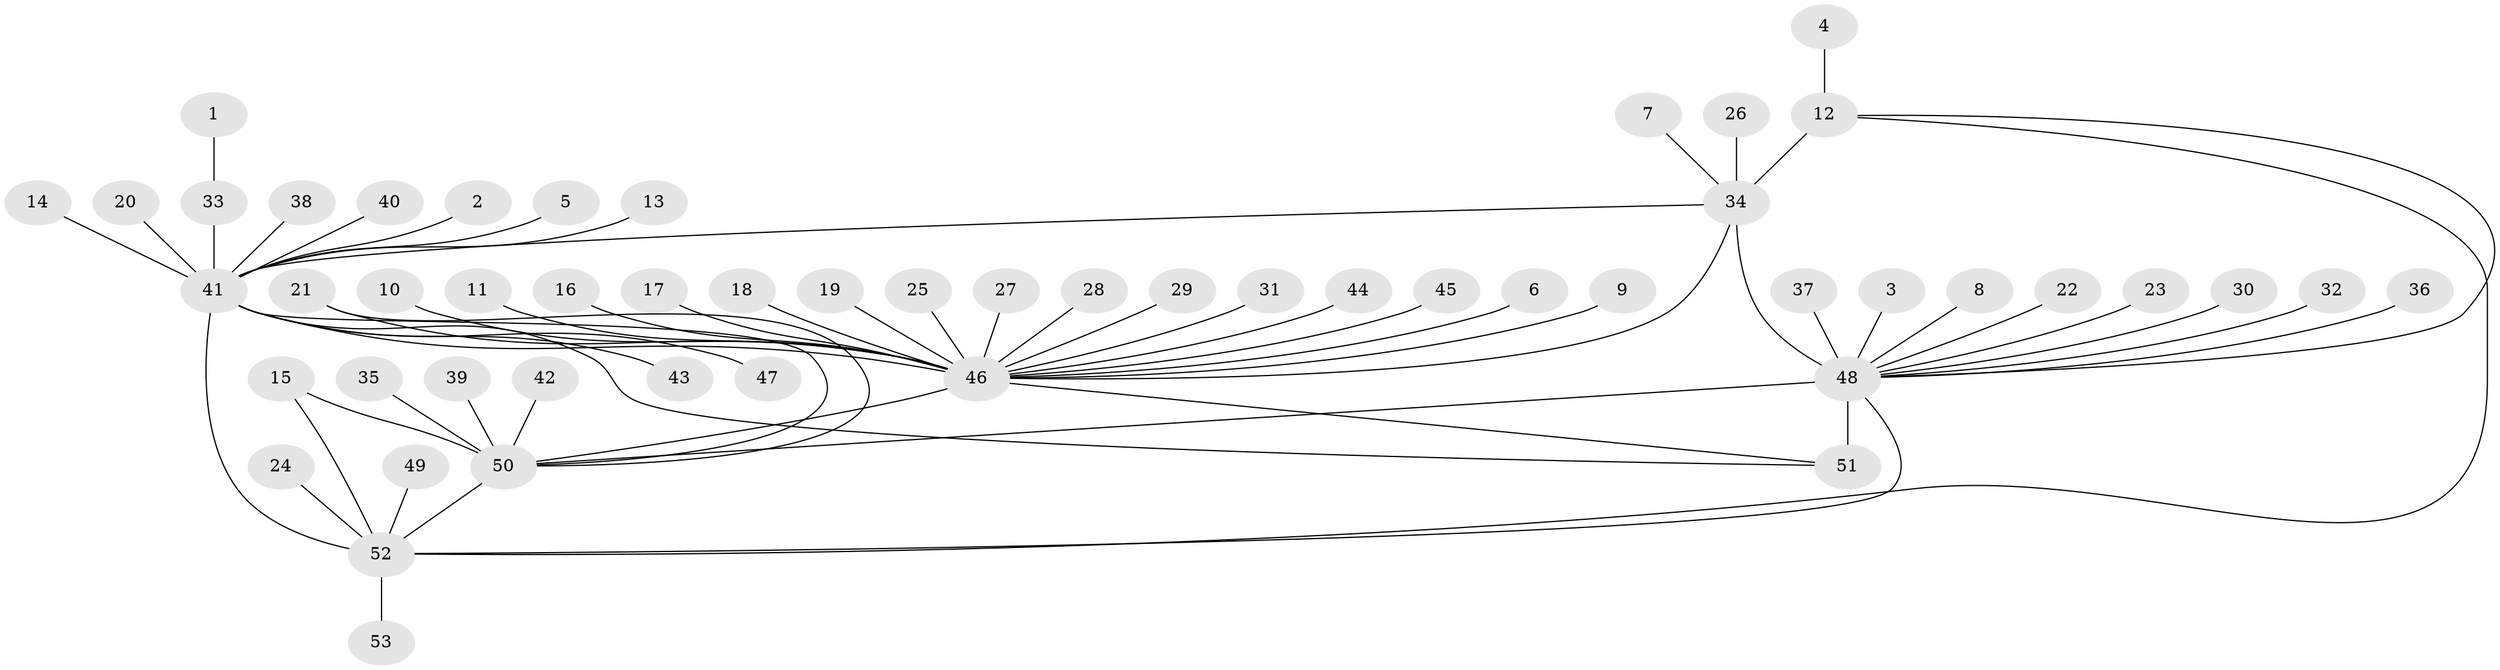 // original degree distribution, {11: 0.018867924528301886, 8: 0.02830188679245283, 9: 0.03773584905660377, 5: 0.03773584905660377, 10: 0.018867924528301886, 7: 0.04716981132075472, 6: 0.02830188679245283, 12: 0.009433962264150943, 4: 0.009433962264150943, 1: 0.6037735849056604, 2: 0.1320754716981132, 3: 0.02830188679245283}
// Generated by graph-tools (version 1.1) at 2025/50/03/09/25 03:50:37]
// undirected, 53 vertices, 63 edges
graph export_dot {
graph [start="1"]
  node [color=gray90,style=filled];
  1;
  2;
  3;
  4;
  5;
  6;
  7;
  8;
  9;
  10;
  11;
  12;
  13;
  14;
  15;
  16;
  17;
  18;
  19;
  20;
  21;
  22;
  23;
  24;
  25;
  26;
  27;
  28;
  29;
  30;
  31;
  32;
  33;
  34;
  35;
  36;
  37;
  38;
  39;
  40;
  41;
  42;
  43;
  44;
  45;
  46;
  47;
  48;
  49;
  50;
  51;
  52;
  53;
  1 -- 33 [weight=1.0];
  2 -- 41 [weight=1.0];
  3 -- 48 [weight=1.0];
  4 -- 12 [weight=1.0];
  5 -- 41 [weight=1.0];
  6 -- 46 [weight=1.0];
  7 -- 34 [weight=1.0];
  8 -- 48 [weight=1.0];
  9 -- 46 [weight=1.0];
  10 -- 46 [weight=1.0];
  11 -- 46 [weight=1.0];
  12 -- 34 [weight=3.0];
  12 -- 48 [weight=1.0];
  12 -- 52 [weight=1.0];
  13 -- 41 [weight=1.0];
  14 -- 41 [weight=1.0];
  15 -- 50 [weight=1.0];
  15 -- 52 [weight=3.0];
  16 -- 46 [weight=1.0];
  17 -- 46 [weight=1.0];
  18 -- 46 [weight=1.0];
  19 -- 46 [weight=1.0];
  20 -- 41 [weight=1.0];
  21 -- 46 [weight=1.0];
  21 -- 50 [weight=1.0];
  22 -- 48 [weight=1.0];
  23 -- 48 [weight=1.0];
  24 -- 52 [weight=1.0];
  25 -- 46 [weight=1.0];
  26 -- 34 [weight=1.0];
  27 -- 46 [weight=1.0];
  28 -- 46 [weight=1.0];
  29 -- 46 [weight=1.0];
  30 -- 48 [weight=1.0];
  31 -- 46 [weight=1.0];
  32 -- 48 [weight=1.0];
  33 -- 41 [weight=4.0];
  34 -- 41 [weight=1.0];
  34 -- 46 [weight=1.0];
  34 -- 48 [weight=3.0];
  35 -- 50 [weight=1.0];
  36 -- 48 [weight=1.0];
  37 -- 48 [weight=1.0];
  38 -- 41 [weight=1.0];
  39 -- 50 [weight=1.0];
  40 -- 41 [weight=1.0];
  41 -- 43 [weight=1.0];
  41 -- 46 [weight=1.0];
  41 -- 47 [weight=1.0];
  41 -- 50 [weight=1.0];
  41 -- 51 [weight=1.0];
  41 -- 52 [weight=2.0];
  42 -- 50 [weight=1.0];
  44 -- 46 [weight=1.0];
  45 -- 46 [weight=1.0];
  46 -- 50 [weight=1.0];
  46 -- 51 [weight=1.0];
  48 -- 50 [weight=1.0];
  48 -- 51 [weight=6.0];
  48 -- 52 [weight=1.0];
  49 -- 52 [weight=1.0];
  50 -- 52 [weight=3.0];
  52 -- 53 [weight=1.0];
}
